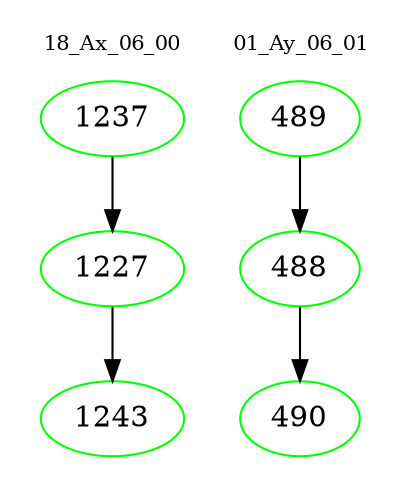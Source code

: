 digraph{
subgraph cluster_0 {
color = white
label = "18_Ax_06_00";
fontsize=10;
T0_1237 [label="1237", color="green"]
T0_1237 -> T0_1227 [color="black"]
T0_1227 [label="1227", color="green"]
T0_1227 -> T0_1243 [color="black"]
T0_1243 [label="1243", color="green"]
}
subgraph cluster_1 {
color = white
label = "01_Ay_06_01";
fontsize=10;
T1_489 [label="489", color="green"]
T1_489 -> T1_488 [color="black"]
T1_488 [label="488", color="green"]
T1_488 -> T1_490 [color="black"]
T1_490 [label="490", color="green"]
}
}
